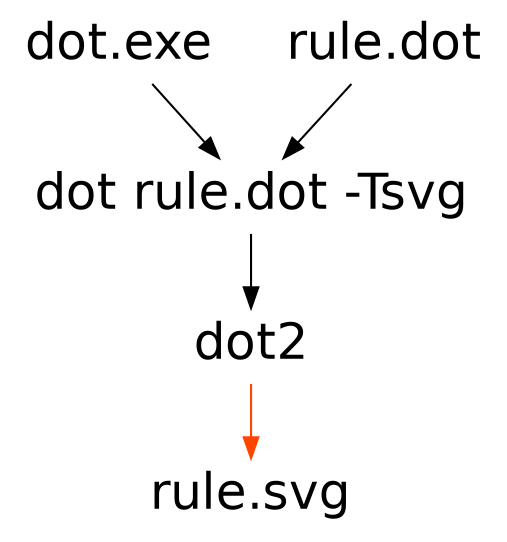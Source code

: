 digraph construction {
  rankdir = TB;

  node [shape=plaintext, fontname=Helvetica, fontsize=24];
  edge [fontname="Helvetica"];

  t1 [label="dot.exe"];
  i1 [label="rule.dot"];
  o1 [label="rule.svg"];
  dot [label="dot rule.dot -Tsvg"];
  dot2 [label="dot2"];

  t1 -> dot;
  i1 -> dot;
  
  subgraph sandbox {
    fontname = Helvetica;
    fontsize = 24;
    fontcolor = gray60;
    label = "Sandbox";
    style = filled;
    color = whitesmoke;
    dot -> dot2;
  }

  edge [color="orangered"];
  dot2 -> o1;
}
